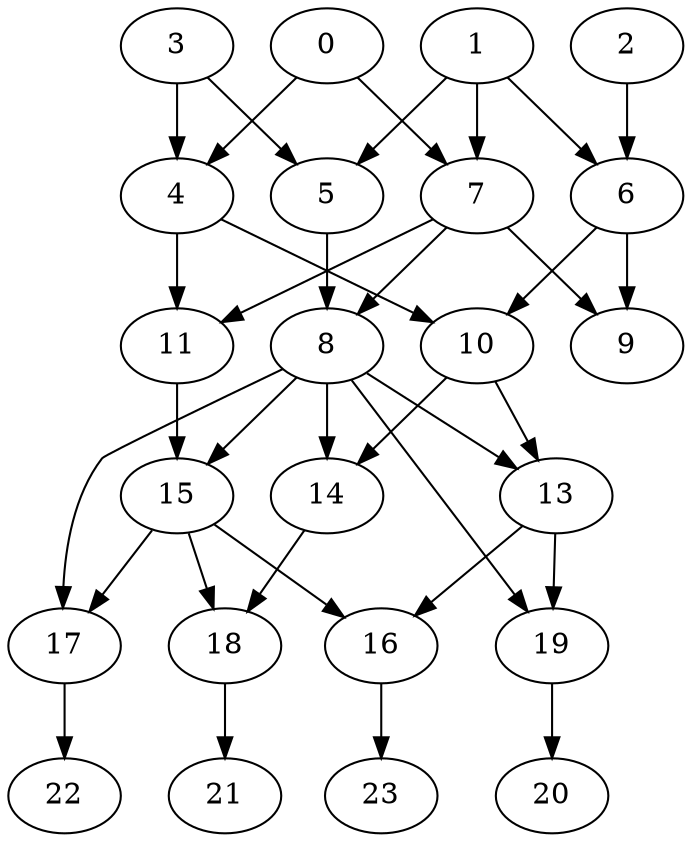 strict digraph "" {
	0	[layer=1];
	4	[layer=2];
	0 -> 4;
	7	[layer=2];
	0 -> 7;
	1	[layer=1];
	5	[layer=2];
	1 -> 5;
	6	[layer=2];
	1 -> 6;
	1 -> 7;
	2	[layer=1];
	2 -> 6;
	3	[layer=1];
	3 -> 4;
	3 -> 5;
	10	[layer=3];
	4 -> 10;
	11	[layer=3];
	4 -> 11;
	8	[layer=3];
	5 -> 8;
	9	[layer=3];
	6 -> 9;
	6 -> 10;
	7 -> 8;
	7 -> 9;
	7 -> 11;
	13	[layer=4];
	8 -> 13;
	14	[layer=4];
	8 -> 14;
	15	[layer=4];
	8 -> 15;
	17	[layer=5];
	8 -> 17;
	19	[layer=5];
	8 -> 19;
	10 -> 13;
	10 -> 14;
	11 -> 15;
	16	[layer=5];
	13 -> 16;
	13 -> 19;
	18	[layer=5];
	14 -> 18;
	15 -> 16;
	15 -> 17;
	15 -> 18;
	23	[layer=6];
	16 -> 23;
	22	[layer=6];
	17 -> 22;
	21	[layer=6];
	18 -> 21;
	20	[layer=6];
	19 -> 20;
}
